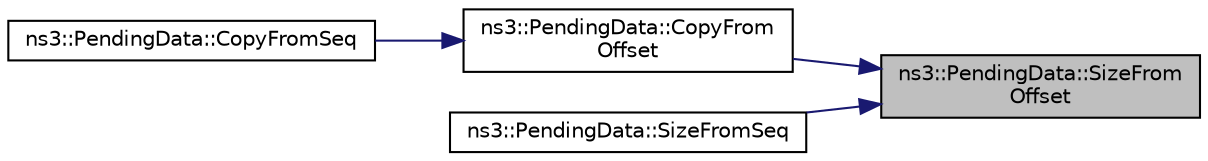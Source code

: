 digraph "ns3::PendingData::SizeFromOffset"
{
 // LATEX_PDF_SIZE
  edge [fontname="Helvetica",fontsize="10",labelfontname="Helvetica",labelfontsize="10"];
  node [fontname="Helvetica",fontsize="10",shape=record];
  rankdir="RL";
  Node1 [label="ns3::PendingData::SizeFrom\lOffset",height=0.2,width=0.4,color="black", fillcolor="grey75", style="filled", fontcolor="black",tooltip=" "];
  Node1 -> Node2 [dir="back",color="midnightblue",fontsize="10",style="solid",fontname="Helvetica"];
  Node2 [label="ns3::PendingData::CopyFrom\lOffset",height=0.2,width=0.4,color="black", fillcolor="white", style="filled",URL="$classns3_1_1_pending_data.html#ab04639a5fcb15f47daa91c071f5cdfd2",tooltip="Copy data starting from a give offset."];
  Node2 -> Node3 [dir="back",color="midnightblue",fontsize="10",style="solid",fontname="Helvetica"];
  Node3 [label="ns3::PendingData::CopyFromSeq",height=0.2,width=0.4,color="black", fillcolor="white", style="filled",URL="$classns3_1_1_pending_data.html#ac49fbeb525992b5b033d3209dcf5688c",tooltip="Copy data starting from a give offset."];
  Node1 -> Node4 [dir="back",color="midnightblue",fontsize="10",style="solid",fontname="Helvetica"];
  Node4 [label="ns3::PendingData::SizeFromSeq",height=0.2,width=0.4,color="black", fillcolor="white", style="filled",URL="$classns3_1_1_pending_data.html#a9c9f7a2ab4c522ba19f9bf219f6620e8",tooltip="This method returns the number of bytes in the PendingData buffer beyond the sequence number specifie..."];
}
